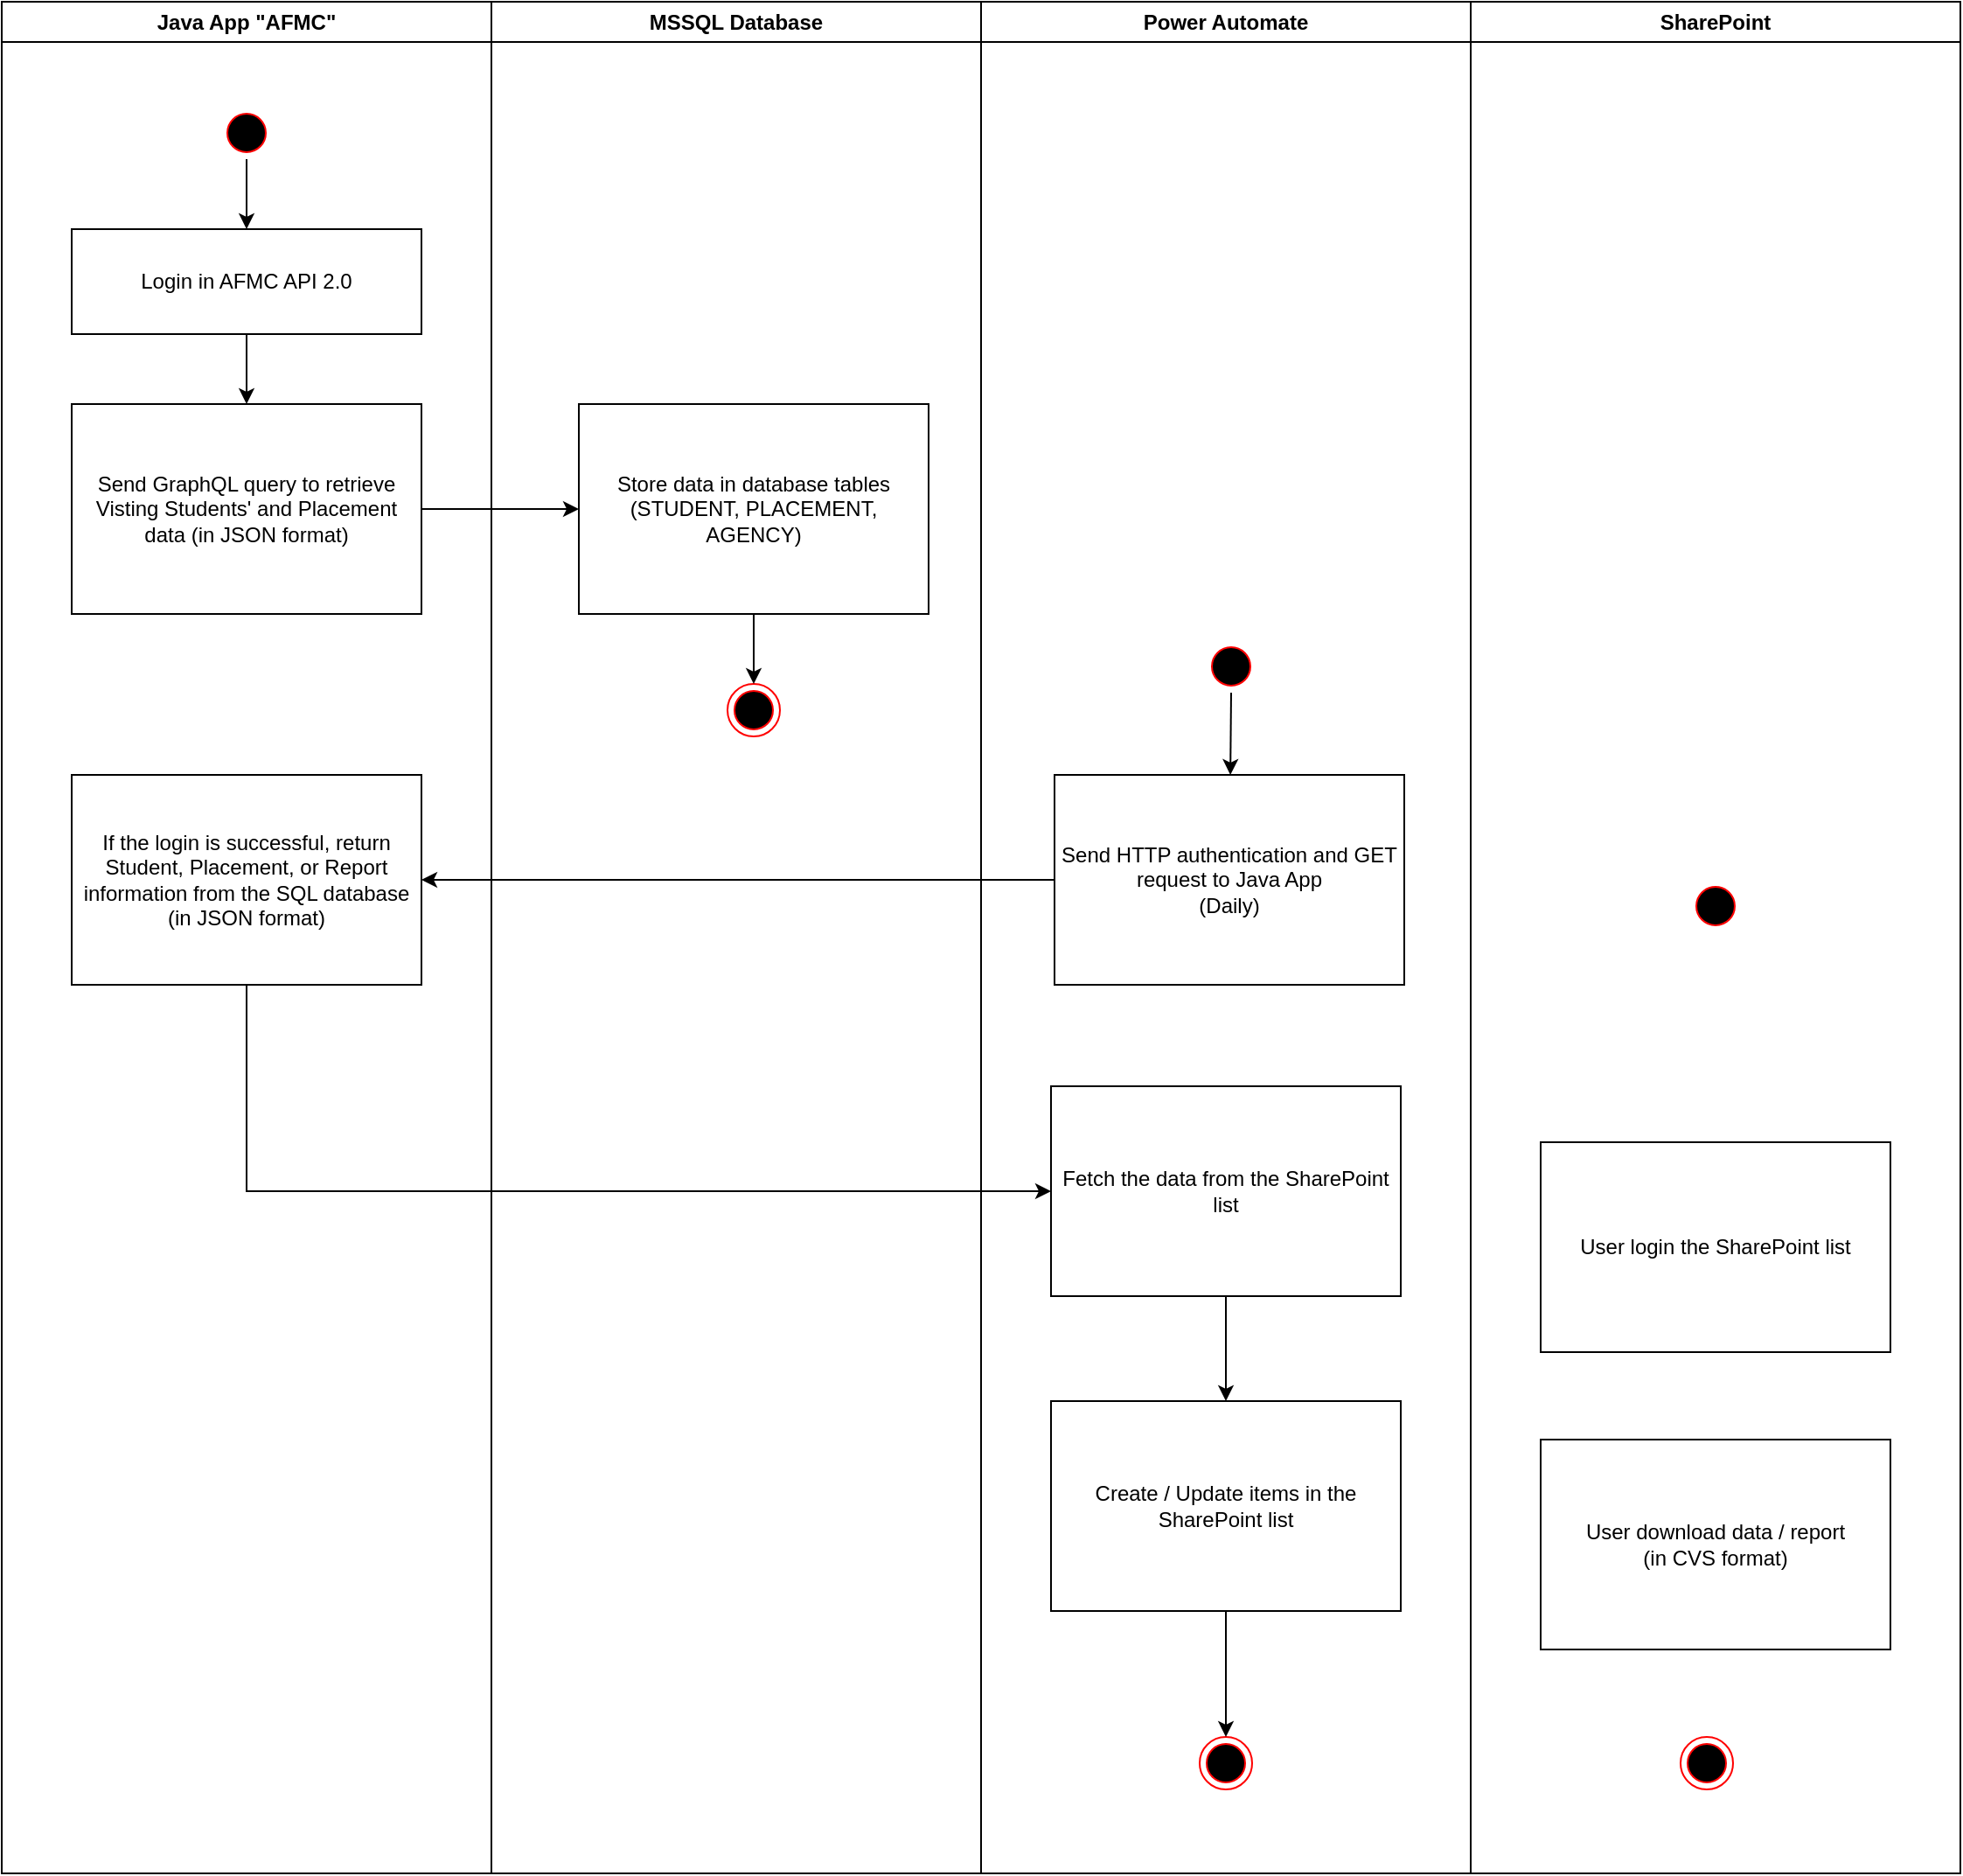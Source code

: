 <mxfile version="24.0.0" type="github">
  <diagram name="Page-1" id="LjrLu1oX0uWmBEWVEw0W">
    <mxGraphModel dx="1557" dy="802" grid="1" gridSize="10" guides="1" tooltips="1" connect="1" arrows="1" fold="1" page="1" pageScale="1" pageWidth="850" pageHeight="1100" math="0" shadow="0">
      <root>
        <mxCell id="0" />
        <mxCell id="1" parent="0" />
        <mxCell id="0xAJBplMdVnDTb3CLGRR-1" value="Java App &quot;AFMC&quot;" style="swimlane;whiteSpace=wrap;html=1;" vertex="1" parent="1">
          <mxGeometry x="40" y="140" width="280" height="1070" as="geometry" />
        </mxCell>
        <mxCell id="0xAJBplMdVnDTb3CLGRR-8" value="" style="ellipse;html=1;shape=startState;fillColor=#000000;strokeColor=#ff0000;" vertex="1" parent="0xAJBplMdVnDTb3CLGRR-1">
          <mxGeometry x="125" y="60" width="30" height="30" as="geometry" />
        </mxCell>
        <mxCell id="0xAJBplMdVnDTb3CLGRR-11" value="Login in AFMC API 2.0" style="rounded=0;whiteSpace=wrap;html=1;" vertex="1" parent="0xAJBplMdVnDTb3CLGRR-1">
          <mxGeometry x="40" y="130" width="200" height="60" as="geometry" />
        </mxCell>
        <mxCell id="0xAJBplMdVnDTb3CLGRR-12" value="Send GraphQL query to retrieve Visting Students&#39; and Placement data (in JSON format)" style="rounded=0;whiteSpace=wrap;html=1;" vertex="1" parent="0xAJBplMdVnDTb3CLGRR-1">
          <mxGeometry x="40" y="230" width="200" height="120" as="geometry" />
        </mxCell>
        <mxCell id="0xAJBplMdVnDTb3CLGRR-16" value="&lt;div class=&quot;flex flex-grow flex-col max-w-full&quot;&gt;&lt;div class=&quot;min-h-[20px] text-message flex flex-col items-start gap-3 whitespace-pre-wrap break-words [.text-message+&amp;amp;]:mt-5 overflow-x-auto&quot; data-message-id=&quot;58550d30-df5e-4ae6-811e-702b68abca88&quot; data-message-author-role=&quot;assistant&quot;&gt;&lt;div class=&quot;markdown prose w-full break-words dark:prose-invert dark&quot;&gt;&lt;p&gt;If the login is successful, return Student, Placement, or Report information from the SQL database (in JSON format)&lt;/p&gt;&lt;/div&gt;&lt;/div&gt;&lt;/div&gt;" style="rounded=0;whiteSpace=wrap;html=1;" vertex="1" parent="0xAJBplMdVnDTb3CLGRR-1">
          <mxGeometry x="40" y="442" width="200" height="120" as="geometry" />
        </mxCell>
        <mxCell id="0xAJBplMdVnDTb3CLGRR-26" value="" style="endArrow=classic;html=1;rounded=0;entryX=0.5;entryY=0;entryDx=0;entryDy=0;exitX=0.5;exitY=1;exitDx=0;exitDy=0;" edge="1" parent="0xAJBplMdVnDTb3CLGRR-1" source="0xAJBplMdVnDTb3CLGRR-8" target="0xAJBplMdVnDTb3CLGRR-11">
          <mxGeometry width="50" height="50" relative="1" as="geometry">
            <mxPoint x="470" y="80" as="sourcePoint" />
            <mxPoint x="510" y="320" as="targetPoint" />
          </mxGeometry>
        </mxCell>
        <mxCell id="0xAJBplMdVnDTb3CLGRR-27" value="" style="endArrow=classic;html=1;rounded=0;" edge="1" parent="0xAJBplMdVnDTb3CLGRR-1" source="0xAJBplMdVnDTb3CLGRR-11" target="0xAJBplMdVnDTb3CLGRR-12">
          <mxGeometry width="50" height="50" relative="1" as="geometry">
            <mxPoint x="460" y="370" as="sourcePoint" />
            <mxPoint x="510" y="320" as="targetPoint" />
          </mxGeometry>
        </mxCell>
        <mxCell id="0xAJBplMdVnDTb3CLGRR-2" value="MSSQL Database" style="swimlane;whiteSpace=wrap;html=1;" vertex="1" parent="1">
          <mxGeometry x="320" y="140" width="280" height="1070" as="geometry" />
        </mxCell>
        <mxCell id="0xAJBplMdVnDTb3CLGRR-13" value="&lt;div&gt;Store data in database tables&lt;br&gt;&lt;/div&gt;&lt;div&gt;(STUDENT, PLACEMENT, AGENCY)&lt;br&gt;&lt;/div&gt;" style="rounded=0;whiteSpace=wrap;html=1;" vertex="1" parent="0xAJBplMdVnDTb3CLGRR-2">
          <mxGeometry x="50" y="230" width="200" height="120" as="geometry" />
        </mxCell>
        <mxCell id="0xAJBplMdVnDTb3CLGRR-25" value="" style="ellipse;html=1;shape=endState;fillColor=#000000;strokeColor=#ff0000;" vertex="1" parent="0xAJBplMdVnDTb3CLGRR-2">
          <mxGeometry x="135" y="390" width="30" height="30" as="geometry" />
        </mxCell>
        <mxCell id="0xAJBplMdVnDTb3CLGRR-30" value="" style="endArrow=classic;html=1;rounded=0;entryX=0.5;entryY=0;entryDx=0;entryDy=0;exitX=0.5;exitY=1;exitDx=0;exitDy=0;" edge="1" parent="0xAJBplMdVnDTb3CLGRR-2" source="0xAJBplMdVnDTb3CLGRR-13" target="0xAJBplMdVnDTb3CLGRR-25">
          <mxGeometry width="50" height="50" relative="1" as="geometry">
            <mxPoint x="180" y="370" as="sourcePoint" />
            <mxPoint x="230" y="320" as="targetPoint" />
          </mxGeometry>
        </mxCell>
        <mxCell id="0xAJBplMdVnDTb3CLGRR-3" value="Power Automate" style="swimlane;whiteSpace=wrap;html=1;" vertex="1" parent="1">
          <mxGeometry x="600" y="140" width="280" height="1070" as="geometry" />
        </mxCell>
        <mxCell id="0xAJBplMdVnDTb3CLGRR-14" value="" style="ellipse;html=1;shape=startState;fillColor=#000000;strokeColor=#ff0000;" vertex="1" parent="0xAJBplMdVnDTb3CLGRR-3">
          <mxGeometry x="128" y="365" width="30" height="30" as="geometry" />
        </mxCell>
        <mxCell id="0xAJBplMdVnDTb3CLGRR-15" value="&lt;div&gt;Send HTTP authentication and GET request to Java App&lt;/div&gt;&lt;div&gt;(Daily)&lt;br&gt;&lt;/div&gt;" style="rounded=0;whiteSpace=wrap;html=1;" vertex="1" parent="0xAJBplMdVnDTb3CLGRR-3">
          <mxGeometry x="42" y="442" width="200" height="120" as="geometry" />
        </mxCell>
        <mxCell id="0xAJBplMdVnDTb3CLGRR-17" value="Fetch the data from the SharePoint list" style="rounded=0;whiteSpace=wrap;html=1;" vertex="1" parent="0xAJBplMdVnDTb3CLGRR-3">
          <mxGeometry x="40" y="620" width="200" height="120" as="geometry" />
        </mxCell>
        <mxCell id="0xAJBplMdVnDTb3CLGRR-23" value="" style="ellipse;html=1;shape=endState;fillColor=#000000;strokeColor=#ff0000;" vertex="1" parent="0xAJBplMdVnDTb3CLGRR-3">
          <mxGeometry x="125" y="992" width="30" height="30" as="geometry" />
        </mxCell>
        <mxCell id="0xAJBplMdVnDTb3CLGRR-24" value="Create / Update items in the SharePoint list" style="rounded=0;whiteSpace=wrap;html=1;" vertex="1" parent="0xAJBplMdVnDTb3CLGRR-3">
          <mxGeometry x="40" y="800" width="200" height="120" as="geometry" />
        </mxCell>
        <mxCell id="0xAJBplMdVnDTb3CLGRR-28" value="" style="endArrow=classic;html=1;rounded=0;exitX=0.5;exitY=1;exitDx=0;exitDy=0;" edge="1" parent="0xAJBplMdVnDTb3CLGRR-3" source="0xAJBplMdVnDTb3CLGRR-14" target="0xAJBplMdVnDTb3CLGRR-15">
          <mxGeometry width="50" height="50" relative="1" as="geometry">
            <mxPoint x="-410" y="412" as="sourcePoint" />
            <mxPoint x="-410" y="452" as="targetPoint" />
          </mxGeometry>
        </mxCell>
        <mxCell id="0xAJBplMdVnDTb3CLGRR-35" value="" style="endArrow=classic;html=1;rounded=0;exitX=0.5;exitY=1;exitDx=0;exitDy=0;entryX=0.5;entryY=0;entryDx=0;entryDy=0;" edge="1" parent="0xAJBplMdVnDTb3CLGRR-3" source="0xAJBplMdVnDTb3CLGRR-17" target="0xAJBplMdVnDTb3CLGRR-24">
          <mxGeometry width="50" height="50" relative="1" as="geometry">
            <mxPoint x="130" y="810" as="sourcePoint" />
            <mxPoint x="-150" y="780" as="targetPoint" />
          </mxGeometry>
        </mxCell>
        <mxCell id="0xAJBplMdVnDTb3CLGRR-36" value="" style="endArrow=classic;html=1;rounded=0;entryX=0.5;entryY=0;entryDx=0;entryDy=0;" edge="1" parent="0xAJBplMdVnDTb3CLGRR-3" source="0xAJBplMdVnDTb3CLGRR-24" target="0xAJBplMdVnDTb3CLGRR-23">
          <mxGeometry width="50" height="50" relative="1" as="geometry">
            <mxPoint x="130" y="810" as="sourcePoint" />
            <mxPoint x="180" y="760" as="targetPoint" />
          </mxGeometry>
        </mxCell>
        <mxCell id="0xAJBplMdVnDTb3CLGRR-4" value="SharePoint" style="swimlane;whiteSpace=wrap;html=1;" vertex="1" parent="1">
          <mxGeometry x="880" y="140" width="280" height="1070" as="geometry" />
        </mxCell>
        <mxCell id="0xAJBplMdVnDTb3CLGRR-18" value="User login the SharePoint list" style="rounded=0;whiteSpace=wrap;html=1;" vertex="1" parent="0xAJBplMdVnDTb3CLGRR-4">
          <mxGeometry x="40" y="652" width="200" height="120" as="geometry" />
        </mxCell>
        <mxCell id="0xAJBplMdVnDTb3CLGRR-19" value="" style="ellipse;html=1;shape=startState;fillColor=#000000;strokeColor=#ff0000;" vertex="1" parent="0xAJBplMdVnDTb3CLGRR-4">
          <mxGeometry x="125" y="502" width="30" height="30" as="geometry" />
        </mxCell>
        <mxCell id="0xAJBplMdVnDTb3CLGRR-20" value="User download data / report &lt;br&gt;(in CVS format)" style="rounded=0;whiteSpace=wrap;html=1;" vertex="1" parent="0xAJBplMdVnDTb3CLGRR-4">
          <mxGeometry x="40" y="822" width="200" height="120" as="geometry" />
        </mxCell>
        <mxCell id="0xAJBplMdVnDTb3CLGRR-22" value="" style="ellipse;html=1;shape=endState;fillColor=#000000;strokeColor=#ff0000;" vertex="1" parent="0xAJBplMdVnDTb3CLGRR-4">
          <mxGeometry x="120" y="992" width="30" height="30" as="geometry" />
        </mxCell>
        <mxCell id="0xAJBplMdVnDTb3CLGRR-29" value="" style="endArrow=classic;html=1;rounded=0;exitX=1;exitY=0.5;exitDx=0;exitDy=0;entryX=0;entryY=0.5;entryDx=0;entryDy=0;" edge="1" parent="1" source="0xAJBplMdVnDTb3CLGRR-12" target="0xAJBplMdVnDTb3CLGRR-13">
          <mxGeometry width="50" height="50" relative="1" as="geometry">
            <mxPoint x="500" y="510" as="sourcePoint" />
            <mxPoint x="550" y="460" as="targetPoint" />
          </mxGeometry>
        </mxCell>
        <mxCell id="0xAJBplMdVnDTb3CLGRR-34" value="" style="endArrow=classic;html=1;rounded=0;entryX=1;entryY=0.5;entryDx=0;entryDy=0;" edge="1" parent="1" source="0xAJBplMdVnDTb3CLGRR-15" target="0xAJBplMdVnDTb3CLGRR-16">
          <mxGeometry width="50" height="50" relative="1" as="geometry">
            <mxPoint x="530" y="630" as="sourcePoint" />
            <mxPoint x="580" y="580" as="targetPoint" />
          </mxGeometry>
        </mxCell>
        <mxCell id="0xAJBplMdVnDTb3CLGRR-32" value="" style="endArrow=classic;html=1;rounded=0;exitX=0.5;exitY=1;exitDx=0;exitDy=0;entryX=0;entryY=0.5;entryDx=0;entryDy=0;" edge="1" parent="1" source="0xAJBplMdVnDTb3CLGRR-16" target="0xAJBplMdVnDTb3CLGRR-17">
          <mxGeometry width="50" height="50" relative="1" as="geometry">
            <mxPoint x="750" y="522" as="sourcePoint" />
            <mxPoint x="750" y="592" as="targetPoint" />
            <Array as="points">
              <mxPoint x="180" y="820" />
            </Array>
          </mxGeometry>
        </mxCell>
      </root>
    </mxGraphModel>
  </diagram>
</mxfile>
